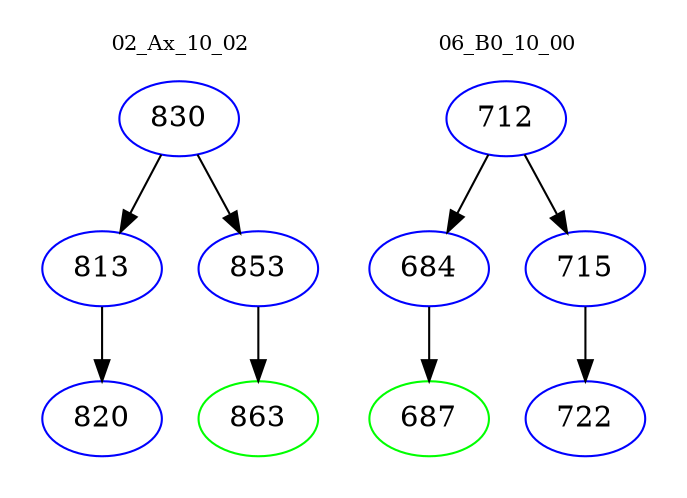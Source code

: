 digraph{
subgraph cluster_0 {
color = white
label = "02_Ax_10_02";
fontsize=10;
T0_830 [label="830", color="blue"]
T0_830 -> T0_813 [color="black"]
T0_813 [label="813", color="blue"]
T0_813 -> T0_820 [color="black"]
T0_820 [label="820", color="blue"]
T0_830 -> T0_853 [color="black"]
T0_853 [label="853", color="blue"]
T0_853 -> T0_863 [color="black"]
T0_863 [label="863", color="green"]
}
subgraph cluster_1 {
color = white
label = "06_B0_10_00";
fontsize=10;
T1_712 [label="712", color="blue"]
T1_712 -> T1_684 [color="black"]
T1_684 [label="684", color="blue"]
T1_684 -> T1_687 [color="black"]
T1_687 [label="687", color="green"]
T1_712 -> T1_715 [color="black"]
T1_715 [label="715", color="blue"]
T1_715 -> T1_722 [color="black"]
T1_722 [label="722", color="blue"]
}
}
